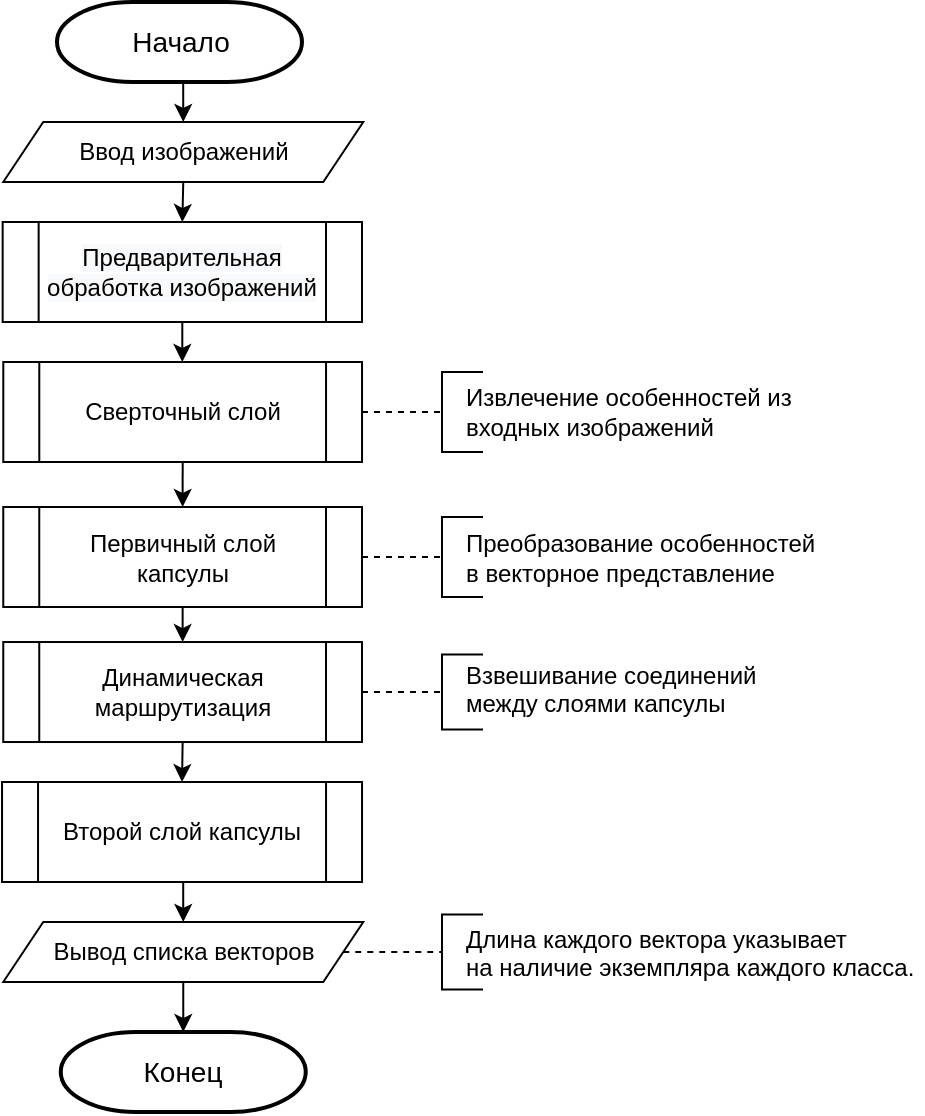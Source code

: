 <mxfile version="14.6.9" type="device" pages="3"><diagram id="C5RBs43oDa-KdzZeNtuy" name="Encoder"><mxGraphModel dx="1038" dy="548" grid="1" gridSize="10" guides="1" tooltips="1" connect="1" arrows="1" fold="1" page="1" pageScale="1" pageWidth="827" pageHeight="1169" math="0" shadow="0"><root><mxCell id="WIyWlLk6GJQsqaUBKTNV-0"/><mxCell id="WIyWlLk6GJQsqaUBKTNV-1" parent="WIyWlLk6GJQsqaUBKTNV-0"/><mxCell id="Lcv4XYxLl0IV8Gz3M37J-3" style="edgeStyle=orthogonalEdgeStyle;rounded=0;orthogonalLoop=1;jettySize=auto;html=1;exitX=0.5;exitY=1;exitDx=0;exitDy=0;exitPerimeter=0;entryX=0.5;entryY=0;entryDx=0;entryDy=0;" edge="1" parent="WIyWlLk6GJQsqaUBKTNV-1" source="Lcv4XYxLl0IV8Gz3M37J-0" target="Lcv4XYxLl0IV8Gz3M37J-2"><mxGeometry relative="1" as="geometry"/></mxCell><mxCell id="Lcv4XYxLl0IV8Gz3M37J-0" value="Начало" style="strokeWidth=2;html=1;shape=mxgraph.flowchart.terminator;whiteSpace=wrap;fontFamily=Helvetica;fontSize=14;" vertex="1" parent="WIyWlLk6GJQsqaUBKTNV-1"><mxGeometry x="237.5" y="30" width="122.5" height="40" as="geometry"/></mxCell><mxCell id="Lcv4XYxLl0IV8Gz3M37J-1" value="Конец" style="strokeWidth=2;html=1;shape=mxgraph.flowchart.terminator;whiteSpace=wrap;fontFamily=Helvetica;fontSize=14;" vertex="1" parent="WIyWlLk6GJQsqaUBKTNV-1"><mxGeometry x="239.38" y="545" width="122.5" height="40" as="geometry"/></mxCell><mxCell id="Lcv4XYxLl0IV8Gz3M37J-5" style="edgeStyle=orthogonalEdgeStyle;rounded=0;orthogonalLoop=1;jettySize=auto;html=1;exitX=0.5;exitY=1;exitDx=0;exitDy=0;entryX=0.5;entryY=0;entryDx=0;entryDy=0;" edge="1" parent="WIyWlLk6GJQsqaUBKTNV-1" source="Lcv4XYxLl0IV8Gz3M37J-2" target="Lcv4XYxLl0IV8Gz3M37J-38"><mxGeometry relative="1" as="geometry"><mxPoint x="300" y="140" as="targetPoint"/></mxGeometry></mxCell><mxCell id="Lcv4XYxLl0IV8Gz3M37J-2" value="Ввод изображений" style="shape=parallelogram;perimeter=parallelogramPerimeter;whiteSpace=wrap;html=1;fixedSize=1;" vertex="1" parent="WIyWlLk6GJQsqaUBKTNV-1"><mxGeometry x="210.63" y="90" width="180" height="30" as="geometry"/></mxCell><mxCell id="Lcv4XYxLl0IV8Gz3M37J-14" value="" style="edgeStyle=orthogonalEdgeStyle;rounded=0;orthogonalLoop=1;jettySize=auto;html=1;entryX=0.5;entryY=0;entryDx=0;entryDy=0;exitX=0.5;exitY=1;exitDx=0;exitDy=0;" edge="1" parent="WIyWlLk6GJQsqaUBKTNV-1" source="vdDPE2nXE1Yx-BL4W6wz-0" target="vdDPE2nXE1Yx-BL4W6wz-2"><mxGeometry relative="1" as="geometry"><mxPoint x="300" y="262.5" as="sourcePoint"/><mxPoint x="301.25" y="282.5" as="targetPoint"/></mxGeometry></mxCell><mxCell id="Lcv4XYxLl0IV8Gz3M37J-8" value="" style="endArrow=none;dashed=1;html=1;exitX=1;exitY=0.5;exitDx=0;exitDy=0;entryX=0.5;entryY=1;entryDx=0;entryDy=0;" edge="1" parent="WIyWlLk6GJQsqaUBKTNV-1" target="Lcv4XYxLl0IV8Gz3M37J-9"><mxGeometry width="50" height="50" relative="1" as="geometry"><mxPoint x="390" y="235" as="sourcePoint"/><mxPoint x="420" y="227.5" as="targetPoint"/></mxGeometry></mxCell><mxCell id="Lcv4XYxLl0IV8Gz3M37J-9" value="" style="shape=partialRectangle;whiteSpace=wrap;html=1;bottom=1;right=1;left=1;top=0;fillColor=none;routingCenterX=-0.5;direction=south;" vertex="1" parent="WIyWlLk6GJQsqaUBKTNV-1"><mxGeometry x="430" y="215" width="20" height="40" as="geometry"/></mxCell><mxCell id="Lcv4XYxLl0IV8Gz3M37J-11" value="&lt;div&gt;Извлечение особенностей из&amp;nbsp;&lt;/div&gt;&lt;div&gt;входных изображений&lt;/div&gt;" style="text;html=1;align=left;verticalAlign=middle;resizable=0;points=[];autosize=1;strokeColor=none;" vertex="1" parent="WIyWlLk6GJQsqaUBKTNV-1"><mxGeometry x="440" y="220" width="180" height="30" as="geometry"/></mxCell><mxCell id="Lcv4XYxLl0IV8Gz3M37J-15" value="" style="endArrow=none;dashed=1;html=1;exitX=1;exitY=0.5;exitDx=0;exitDy=0;entryX=0.5;entryY=1;entryDx=0;entryDy=0;" edge="1" parent="WIyWlLk6GJQsqaUBKTNV-1" target="Lcv4XYxLl0IV8Gz3M37J-16"><mxGeometry width="50" height="50" relative="1" as="geometry"><mxPoint x="390" y="307.5" as="sourcePoint"/><mxPoint x="420" y="292.5" as="targetPoint"/></mxGeometry></mxCell><mxCell id="Lcv4XYxLl0IV8Gz3M37J-16" value="" style="shape=partialRectangle;whiteSpace=wrap;html=1;bottom=1;right=1;left=1;top=0;fillColor=none;routingCenterX=-0.5;direction=south;" vertex="1" parent="WIyWlLk6GJQsqaUBKTNV-1"><mxGeometry x="430" y="287.5" width="20" height="40" as="geometry"/></mxCell><mxCell id="Lcv4XYxLl0IV8Gz3M37J-17" value="Преобразование особенностей &lt;br&gt;в векторное представление" style="text;html=1;align=left;verticalAlign=middle;resizable=0;points=[];autosize=1;strokeColor=none;" vertex="1" parent="WIyWlLk6GJQsqaUBKTNV-1"><mxGeometry x="440" y="292.5" width="190" height="30" as="geometry"/></mxCell><mxCell id="Lcv4XYxLl0IV8Gz3M37J-30" style="edgeStyle=orthogonalEdgeStyle;rounded=0;orthogonalLoop=1;jettySize=auto;html=1;exitX=0.5;exitY=1;exitDx=0;exitDy=0;entryX=0.5;entryY=0;entryDx=0;entryDy=0;" edge="1" parent="WIyWlLk6GJQsqaUBKTNV-1" source="Lcv4XYxLl0IV8Gz3M37J-18" target="vdDPE2nXE1Yx-BL4W6wz-4"><mxGeometry relative="1" as="geometry"><mxPoint x="300.01" y="420" as="targetPoint"/></mxGeometry></mxCell><mxCell id="Lcv4XYxLl0IV8Gz3M37J-18" value="Динамическая маршрутизация" style="shape=process;whiteSpace=wrap;html=1;backgroundOutline=1;" vertex="1" parent="WIyWlLk6GJQsqaUBKTNV-1"><mxGeometry x="210.63" y="350.01" width="179.37" height="50" as="geometry"/></mxCell><mxCell id="Lcv4XYxLl0IV8Gz3M37J-42" style="edgeStyle=orthogonalEdgeStyle;rounded=0;orthogonalLoop=1;jettySize=auto;html=1;exitX=0.5;exitY=1;exitDx=0;exitDy=0;entryX=0.5;entryY=0;entryDx=0;entryDy=0;" edge="1" parent="WIyWlLk6GJQsqaUBKTNV-1" source="vdDPE2nXE1Yx-BL4W6wz-2" target="Lcv4XYxLl0IV8Gz3M37J-18"><mxGeometry relative="1" as="geometry"><mxPoint x="301.25" y="332.5" as="sourcePoint"/><Array as="points"><mxPoint x="300" y="332"/></Array></mxGeometry></mxCell><mxCell id="Lcv4XYxLl0IV8Gz3M37J-37" value="" style="edgeStyle=orthogonalEdgeStyle;rounded=0;orthogonalLoop=1;jettySize=auto;html=1;entryX=0.5;entryY=0;entryDx=0;entryDy=0;exitX=0.522;exitY=0.999;exitDx=0;exitDy=0;exitPerimeter=0;" edge="1" parent="WIyWlLk6GJQsqaUBKTNV-1" source="vdDPE2nXE1Yx-BL4W6wz-4" target="swa3YvryhZpMSLVVokm2-0"><mxGeometry relative="1" as="geometry"><mxPoint x="300" y="470" as="sourcePoint"/></mxGeometry></mxCell><mxCell id="Lcv4XYxLl0IV8Gz3M37J-32" value="Взвешивание соединений &lt;br&gt;между слоями капсулы" style="text;whiteSpace=wrap;html=1;" vertex="1" parent="WIyWlLk6GJQsqaUBKTNV-1"><mxGeometry x="440" y="353.13" width="160" height="43.75" as="geometry"/></mxCell><mxCell id="Lcv4XYxLl0IV8Gz3M37J-33" value="" style="endArrow=none;dashed=1;html=1;exitX=1;exitY=0.5;exitDx=0;exitDy=0;entryX=0.5;entryY=1;entryDx=0;entryDy=0;" edge="1" parent="WIyWlLk6GJQsqaUBKTNV-1" target="Lcv4XYxLl0IV8Gz3M37J-34"><mxGeometry width="50" height="50" relative="1" as="geometry"><mxPoint x="390" y="375" as="sourcePoint"/><mxPoint x="420" y="360" as="targetPoint"/></mxGeometry></mxCell><mxCell id="Lcv4XYxLl0IV8Gz3M37J-34" value="" style="shape=partialRectangle;whiteSpace=wrap;html=1;bottom=1;right=1;left=1;top=0;fillColor=none;routingCenterX=-0.5;direction=south;" vertex="1" parent="WIyWlLk6GJQsqaUBKTNV-1"><mxGeometry x="430" y="356.25" width="20" height="37.5" as="geometry"/></mxCell><mxCell id="vdDPE2nXE1Yx-BL4W6wz-1" value="" style="edgeStyle=orthogonalEdgeStyle;rounded=0;orthogonalLoop=1;jettySize=auto;html=1;" edge="1" parent="WIyWlLk6GJQsqaUBKTNV-1" source="Lcv4XYxLl0IV8Gz3M37J-38" target="vdDPE2nXE1Yx-BL4W6wz-0"><mxGeometry relative="1" as="geometry"/></mxCell><mxCell id="Lcv4XYxLl0IV8Gz3M37J-38" value="&#10;&#10;&lt;span style=&quot;color: rgb(0, 0, 0); font-family: helvetica; font-size: 12px; font-style: normal; font-weight: 400; letter-spacing: normal; text-align: center; text-indent: 0px; text-transform: none; word-spacing: 0px; background-color: rgb(248, 249, 250); display: inline; float: none;&quot;&gt;Предварительная обработка изображений&lt;/span&gt;&#10;&#10;" style="shape=process;whiteSpace=wrap;html=1;backgroundOutline=1;" vertex="1" parent="WIyWlLk6GJQsqaUBKTNV-1"><mxGeometry x="210.33" y="140" width="179.67" height="50" as="geometry"/></mxCell><mxCell id="swa3YvryhZpMSLVVokm2-4" style="edgeStyle=orthogonalEdgeStyle;rounded=0;orthogonalLoop=1;jettySize=auto;html=1;exitX=0.5;exitY=1;exitDx=0;exitDy=0;entryX=0.5;entryY=0;entryDx=0;entryDy=0;entryPerimeter=0;" edge="1" parent="WIyWlLk6GJQsqaUBKTNV-1" source="swa3YvryhZpMSLVVokm2-0" target="Lcv4XYxLl0IV8Gz3M37J-1"><mxGeometry relative="1" as="geometry"/></mxCell><mxCell id="swa3YvryhZpMSLVVokm2-0" value="Вывод списка векторов" style="shape=parallelogram;perimeter=parallelogramPerimeter;whiteSpace=wrap;html=1;fixedSize=1;" vertex="1" parent="WIyWlLk6GJQsqaUBKTNV-1"><mxGeometry x="210.63" y="490" width="180" height="30" as="geometry"/></mxCell><mxCell id="swa3YvryhZpMSLVVokm2-1" value="Длина каждого вектора указывает &lt;br&gt;на наличие экземпляра каждого класса." style="text;whiteSpace=wrap;html=1;" vertex="1" parent="WIyWlLk6GJQsqaUBKTNV-1"><mxGeometry x="440" y="485" width="230" height="40" as="geometry"/></mxCell><mxCell id="swa3YvryhZpMSLVVokm2-2" value="" style="endArrow=none;dashed=1;html=1;exitX=1;exitY=0.5;exitDx=0;exitDy=0;entryX=0.5;entryY=1;entryDx=0;entryDy=0;" edge="1" parent="WIyWlLk6GJQsqaUBKTNV-1" target="swa3YvryhZpMSLVVokm2-3" source="swa3YvryhZpMSLVVokm2-0"><mxGeometry width="50" height="50" relative="1" as="geometry"><mxPoint x="390" y="505" as="sourcePoint"/><mxPoint x="420" y="490" as="targetPoint"/></mxGeometry></mxCell><mxCell id="swa3YvryhZpMSLVVokm2-3" value="" style="shape=partialRectangle;whiteSpace=wrap;html=1;bottom=1;right=1;left=1;top=0;fillColor=none;routingCenterX=-0.5;direction=south;" vertex="1" parent="WIyWlLk6GJQsqaUBKTNV-1"><mxGeometry x="430" y="486.25" width="20" height="37.5" as="geometry"/></mxCell><mxCell id="vdDPE2nXE1Yx-BL4W6wz-0" value="&lt;span style=&quot;font-family: &amp;#34;helvetica&amp;#34;&quot;&gt;Сверточный слой&lt;/span&gt;" style="shape=process;whiteSpace=wrap;html=1;backgroundOutline=1;" vertex="1" parent="WIyWlLk6GJQsqaUBKTNV-1"><mxGeometry x="210.65" y="210" width="179.37" height="50" as="geometry"/></mxCell><mxCell id="vdDPE2nXE1Yx-BL4W6wz-2" value="Первичный слой капсулы" style="shape=process;whiteSpace=wrap;html=1;backgroundOutline=1;" vertex="1" parent="WIyWlLk6GJQsqaUBKTNV-1"><mxGeometry x="210.63" y="282.5" width="179.37" height="50" as="geometry"/></mxCell><mxCell id="vdDPE2nXE1Yx-BL4W6wz-4" value="Второй слой капсулы" style="shape=process;whiteSpace=wrap;html=1;backgroundOutline=1;" vertex="1" parent="WIyWlLk6GJQsqaUBKTNV-1"><mxGeometry x="210.02" y="420" width="180" height="50" as="geometry"/></mxCell></root></mxGraphModel></diagram><diagram id="ILk8kUR6IjWvjqhOkA4I" name="Routing"><mxGraphModel dx="1483" dy="783" grid="1" gridSize="10" guides="1" tooltips="1" connect="1" arrows="1" fold="1" page="1" pageScale="1" pageWidth="850" pageHeight="1100" math="1" shadow="0"><root><mxCell id="M7uHxkYr3HM8Sl_PsJGA-0"/><mxCell id="M7uHxkYr3HM8Sl_PsJGA-1" parent="M7uHxkYr3HM8Sl_PsJGA-0"/><mxCell id="J1QalpHvyrq4Q_zd0zZ7-1" style="edgeStyle=orthogonalEdgeStyle;rounded=0;orthogonalLoop=1;jettySize=auto;html=1;exitX=0.5;exitY=1;exitDx=0;exitDy=0;exitPerimeter=0;entryX=0.5;entryY=0;entryDx=0;entryDy=0;" edge="1" parent="M7uHxkYr3HM8Sl_PsJGA-1" source="D5ue5SeCWim7fVAFKnTg-1" target="J1QalpHvyrq4Q_zd0zZ7-5"><mxGeometry relative="1" as="geometry"><mxPoint x="310" y="100" as="targetPoint"/></mxGeometry></mxCell><mxCell id="D5ue5SeCWim7fVAFKnTg-1" value="Начало" style="strokeWidth=2;html=1;shape=mxgraph.flowchart.terminator;whiteSpace=wrap;fontFamily=Helvetica;fontSize=14;" vertex="1" parent="M7uHxkYr3HM8Sl_PsJGA-1"><mxGeometry x="237.5" y="30" width="122.5" height="40" as="geometry"/></mxCell><mxCell id="D5ue5SeCWim7fVAFKnTg-2" value="Конец" style="strokeWidth=2;html=1;shape=mxgraph.flowchart.terminator;whiteSpace=wrap;fontFamily=Helvetica;fontSize=14;" vertex="1" parent="M7uHxkYr3HM8Sl_PsJGA-1"><mxGeometry x="237.42" y="868.75" width="122.5" height="40" as="geometry"/></mxCell><mxCell id="J1QalpHvyrq4Q_zd0zZ7-53" style="edgeStyle=orthogonalEdgeStyle;rounded=0;orthogonalLoop=1;jettySize=auto;html=1;exitX=0.5;exitY=1;exitDx=0;exitDy=0;entryX=0.5;entryY=0;entryDx=0;entryDy=0;entryPerimeter=0;" edge="1" parent="M7uHxkYr3HM8Sl_PsJGA-1" source="D5ue5SeCWim7fVAFKnTg-25" target="D5ue5SeCWim7fVAFKnTg-2"><mxGeometry relative="1" as="geometry"/></mxCell><mxCell id="D5ue5SeCWim7fVAFKnTg-25" value="Вывод \(v_j\)" style="shape=parallelogram;perimeter=parallelogramPerimeter;whiteSpace=wrap;html=1;fixedSize=1;" vertex="1" parent="M7uHxkYr3HM8Sl_PsJGA-1"><mxGeometry x="218.69" y="820" width="159.96" height="30" as="geometry"/></mxCell><mxCell id="BAptOE-ZlDtRLUKFrN3_-0" value="" style="endArrow=none;dashed=1;html=1;exitX=1;exitY=0.5;exitDx=0;exitDy=0;entryX=0.5;entryY=1;entryDx=0;entryDy=0;exitPerimeter=0;" edge="1" parent="M7uHxkYr3HM8Sl_PsJGA-1" target="BAptOE-ZlDtRLUKFrN3_-1" source="D5ue5SeCWim7fVAFKnTg-1"><mxGeometry width="50" height="50" relative="1" as="geometry"><mxPoint x="390" y="50" as="sourcePoint"/><mxPoint x="420" y="42.5" as="targetPoint"/></mxGeometry></mxCell><mxCell id="BAptOE-ZlDtRLUKFrN3_-1" value="" style="shape=partialRectangle;whiteSpace=wrap;html=1;bottom=1;right=1;left=1;top=0;fillColor=none;routingCenterX=-0.5;direction=south;" vertex="1" parent="M7uHxkYr3HM8Sl_PsJGA-1"><mxGeometry x="400" y="5" width="20" height="90" as="geometry"/></mxCell><mxCell id="FFBj_HVsoiPQ7DuknE6U-0" value="\(Routing(\hat{u}_{j|i}, r, l)\)&lt;br&gt;//&amp;nbsp;&lt;span style=&quot;text-align: center&quot;&gt;Динамическая маршрутизация&lt;br&gt;// \(\hat{u}_{j|i}\) - вектор предсказания&lt;br&gt;// \(r\) - количество итераций&lt;br&gt;// \(l\) - текущий слой&lt;br&gt;&lt;/span&gt;" style="text;whiteSpace=wrap;html=1;" vertex="1" parent="M7uHxkYr3HM8Sl_PsJGA-1"><mxGeometry x="410" y="5" width="190" height="90" as="geometry"/></mxCell><mxCell id="J1QalpHvyrq4Q_zd0zZ7-15" style="edgeStyle=orthogonalEdgeStyle;rounded=0;orthogonalLoop=1;jettySize=auto;html=1;exitX=0.5;exitY=1;exitDx=0;exitDy=0;entryX=0.5;entryY=0;entryDx=0;entryDy=0;" edge="1" parent="M7uHxkYr3HM8Sl_PsJGA-1" source="J1QalpHvyrq4Q_zd0zZ7-5" target="J1QalpHvyrq4Q_zd0zZ7-6"><mxGeometry relative="1" as="geometry"/></mxCell><mxCell id="J1QalpHvyrq4Q_zd0zZ7-5" value="i, для всех капсул \(i\) в &lt;br&gt;слое \(l\)" style="shape=loopLimit;whiteSpace=wrap;html=1;" vertex="1" parent="M7uHxkYr3HM8Sl_PsJGA-1"><mxGeometry x="220.08" y="95" width="157.34" height="30" as="geometry"/></mxCell><mxCell id="J1QalpHvyrq4Q_zd0zZ7-16" style="edgeStyle=orthogonalEdgeStyle;rounded=0;orthogonalLoop=1;jettySize=auto;html=1;exitX=0.5;exitY=1;exitDx=0;exitDy=0;entryX=0.5;entryY=0;entryDx=0;entryDy=0;" edge="1" parent="M7uHxkYr3HM8Sl_PsJGA-1" target="J1QalpHvyrq4Q_zd0zZ7-9"><mxGeometry relative="1" as="geometry"><mxPoint x="298.71" y="140" as="sourcePoint"/></mxGeometry></mxCell><mxCell id="J1QalpHvyrq4Q_zd0zZ7-6" value="j, для всех капсул \(j\) в &lt;br&gt;слое \(l+1\)" style="shape=loopLimit;whiteSpace=wrap;html=1;" vertex="1" parent="M7uHxkYr3HM8Sl_PsJGA-1"><mxGeometry x="220.04" y="140" width="157.34" height="30" as="geometry"/></mxCell><mxCell id="J1QalpHvyrq4Q_zd0zZ7-18" style="edgeStyle=orthogonalEdgeStyle;rounded=0;orthogonalLoop=1;jettySize=auto;html=1;exitX=0.5;exitY=0;exitDx=0;exitDy=0;entryX=0.5;entryY=1;entryDx=0;entryDy=0;" edge="1" parent="M7uHxkYr3HM8Sl_PsJGA-1" source="J1QalpHvyrq4Q_zd0zZ7-7" target="J1QalpHvyrq4Q_zd0zZ7-14"><mxGeometry relative="1" as="geometry"/></mxCell><mxCell id="J1QalpHvyrq4Q_zd0zZ7-7" value="i" style="shape=loopLimit;whiteSpace=wrap;html=1;direction=west;" vertex="1" parent="M7uHxkYr3HM8Sl_PsJGA-1"><mxGeometry x="220.04" y="227.5" width="157.34" height="30" as="geometry"/></mxCell><mxCell id="J1QalpHvyrq4Q_zd0zZ7-17" style="edgeStyle=orthogonalEdgeStyle;rounded=0;orthogonalLoop=1;jettySize=auto;html=1;exitX=0.5;exitY=1;exitDx=0;exitDy=0;entryX=0.5;entryY=1;entryDx=0;entryDy=0;" edge="1" parent="M7uHxkYr3HM8Sl_PsJGA-1" source="J1QalpHvyrq4Q_zd0zZ7-9" target="J1QalpHvyrq4Q_zd0zZ7-7"><mxGeometry relative="1" as="geometry"/></mxCell><mxCell id="J1QalpHvyrq4Q_zd0zZ7-9" value="\(b_{ij}:=0\)" style="rounded=0;whiteSpace=wrap;html=1;labelBorderColor=none;" vertex="1" parent="M7uHxkYr3HM8Sl_PsJGA-1"><mxGeometry x="220.04" y="186.25" width="157.34" height="27.5" as="geometry"/></mxCell><mxCell id="J1QalpHvyrq4Q_zd0zZ7-10" value="" style="endArrow=none;dashed=1;html=1;entryX=0.5;entryY=1;entryDx=0;entryDy=0;exitX=1;exitY=0.5;exitDx=0;exitDy=0;" edge="1" parent="M7uHxkYr3HM8Sl_PsJGA-1" target="J1QalpHvyrq4Q_zd0zZ7-11" source="J1QalpHvyrq4Q_zd0zZ7-9"><mxGeometry width="50" height="50" relative="1" as="geometry"><mxPoint x="365.5" y="212.5" as="sourcePoint"/><mxPoint x="425.5" y="205" as="targetPoint"/></mxGeometry></mxCell><mxCell id="J1QalpHvyrq4Q_zd0zZ7-11" value="" style="shape=partialRectangle;whiteSpace=wrap;html=1;bottom=1;right=1;left=1;top=0;fillColor=none;routingCenterX=-0.5;direction=south;" vertex="1" parent="M7uHxkYr3HM8Sl_PsJGA-1"><mxGeometry x="399.96" y="172.5" width="20" height="55" as="geometry"/></mxCell><mxCell id="J1QalpHvyrq4Q_zd0zZ7-12" value="&lt;span style=&quot;text-align: center&quot;&gt;\(b_{ij}\) -&amp;nbsp;&lt;/span&gt;&lt;span style=&quot;text-align: center&quot;&gt;Априорные вероятности того, что капсула \(i\) должна быть соединена с капсулой \(j\)&lt;/span&gt;&lt;span style=&quot;text-align: center&quot;&gt;&lt;br&gt;&lt;/span&gt;" style="text;whiteSpace=wrap;html=1;" vertex="1" parent="M7uHxkYr3HM8Sl_PsJGA-1"><mxGeometry x="409.96" y="170" width="190" height="60" as="geometry"/></mxCell><mxCell id="J1QalpHvyrq4Q_zd0zZ7-41" style="edgeStyle=orthogonalEdgeStyle;rounded=0;orthogonalLoop=1;jettySize=auto;html=1;exitX=0.5;exitY=0;exitDx=0;exitDy=0;entryX=0.5;entryY=0;entryDx=0;entryDy=0;" edge="1" parent="M7uHxkYr3HM8Sl_PsJGA-1" source="J1QalpHvyrq4Q_zd0zZ7-14" target="J1QalpHvyrq4Q_zd0zZ7-19"><mxGeometry relative="1" as="geometry"/></mxCell><mxCell id="J1QalpHvyrq4Q_zd0zZ7-14" value="j" style="shape=loopLimit;whiteSpace=wrap;html=1;direction=west;" vertex="1" parent="M7uHxkYr3HM8Sl_PsJGA-1"><mxGeometry x="220.04" y="272.5" width="157.34" height="30" as="geometry"/></mxCell><mxCell id="J1QalpHvyrq4Q_zd0zZ7-42" style="edgeStyle=orthogonalEdgeStyle;rounded=0;orthogonalLoop=1;jettySize=auto;html=1;exitX=0.5;exitY=1;exitDx=0;exitDy=0;entryX=0.5;entryY=0;entryDx=0;entryDy=0;" edge="1" parent="M7uHxkYr3HM8Sl_PsJGA-1" source="J1QalpHvyrq4Q_zd0zZ7-19" target="J1QalpHvyrq4Q_zd0zZ7-20"><mxGeometry relative="1" as="geometry"/></mxCell><mxCell id="J1QalpHvyrq4Q_zd0zZ7-19" value="r" style="shape=loopLimit;whiteSpace=wrap;html=1;" vertex="1" parent="M7uHxkYr3HM8Sl_PsJGA-1"><mxGeometry x="220.04" y="320" width="157.34" height="30" as="geometry"/></mxCell><mxCell id="J1QalpHvyrq4Q_zd0zZ7-43" style="edgeStyle=orthogonalEdgeStyle;rounded=0;orthogonalLoop=1;jettySize=auto;html=1;exitX=0.5;exitY=1;exitDx=0;exitDy=0;entryX=0.5;entryY=0;entryDx=0;entryDy=0;" edge="1" parent="M7uHxkYr3HM8Sl_PsJGA-1" source="J1QalpHvyrq4Q_zd0zZ7-20" target="J1QalpHvyrq4Q_zd0zZ7-23"><mxGeometry relative="1" as="geometry"/></mxCell><mxCell id="J1QalpHvyrq4Q_zd0zZ7-20" value="i, для всех капсул \(i\) в &lt;br&gt;слое \(l\)" style="shape=loopLimit;whiteSpace=wrap;html=1;" vertex="1" parent="M7uHxkYr3HM8Sl_PsJGA-1"><mxGeometry x="220.04" y="370" width="157.34" height="30" as="geometry"/></mxCell><mxCell id="J1QalpHvyrq4Q_zd0zZ7-45" style="edgeStyle=orthogonalEdgeStyle;rounded=0;orthogonalLoop=1;jettySize=auto;html=1;exitX=0.5;exitY=0;exitDx=0;exitDy=0;entryX=0.5;entryY=0;entryDx=0;entryDy=0;" edge="1" parent="M7uHxkYr3HM8Sl_PsJGA-1" source="J1QalpHvyrq4Q_zd0zZ7-21" target="J1QalpHvyrq4Q_zd0zZ7-24"><mxGeometry relative="1" as="geometry"><Array as="points"><mxPoint x="299" y="510"/><mxPoint x="390" y="510"/><mxPoint x="390" y="350"/><mxPoint x="479" y="350"/></Array></mxGeometry></mxCell><mxCell id="J1QalpHvyrq4Q_zd0zZ7-21" value="i" style="shape=loopLimit;whiteSpace=wrap;html=1;direction=west;" vertex="1" parent="M7uHxkYr3HM8Sl_PsJGA-1"><mxGeometry x="220.04" y="460" width="157.34" height="30" as="geometry"/></mxCell><mxCell id="J1QalpHvyrq4Q_zd0zZ7-44" style="edgeStyle=orthogonalEdgeStyle;rounded=0;orthogonalLoop=1;jettySize=auto;html=1;exitX=0.5;exitY=1;exitDx=0;exitDy=0;entryX=0.5;entryY=1;entryDx=0;entryDy=0;" edge="1" parent="M7uHxkYr3HM8Sl_PsJGA-1" source="J1QalpHvyrq4Q_zd0zZ7-23" target="J1QalpHvyrq4Q_zd0zZ7-21"><mxGeometry relative="1" as="geometry"/></mxCell><mxCell id="J1QalpHvyrq4Q_zd0zZ7-23" value="&lt;span&gt;\(c_{i}:=softmax(b_i)\)&lt;/span&gt;" style="shape=process;whiteSpace=wrap;html=1;backgroundOutline=1;" vertex="1" parent="M7uHxkYr3HM8Sl_PsJGA-1"><mxGeometry x="220.04" y="416.25" width="157.34" height="27.5" as="geometry"/></mxCell><mxCell id="J1QalpHvyrq4Q_zd0zZ7-46" style="edgeStyle=orthogonalEdgeStyle;rounded=0;orthogonalLoop=1;jettySize=auto;html=1;exitX=0.5;exitY=1;exitDx=0;exitDy=0;entryX=0.5;entryY=0;entryDx=0;entryDy=0;" edge="1" parent="M7uHxkYr3HM8Sl_PsJGA-1" source="J1QalpHvyrq4Q_zd0zZ7-24" target="J1QalpHvyrq4Q_zd0zZ7-25"><mxGeometry relative="1" as="geometry"/></mxCell><mxCell id="J1QalpHvyrq4Q_zd0zZ7-24" value="j, для всех капсул \(j\) в &lt;br&gt;слое \(l+1\)" style="shape=loopLimit;whiteSpace=wrap;html=1;" vertex="1" parent="M7uHxkYr3HM8Sl_PsJGA-1"><mxGeometry x="400.04" y="370" width="157.34" height="30" as="geometry"/></mxCell><mxCell id="J1QalpHvyrq4Q_zd0zZ7-47" style="edgeStyle=orthogonalEdgeStyle;rounded=0;orthogonalLoop=1;jettySize=auto;html=1;exitX=0.5;exitY=1;exitDx=0;exitDy=0;entryX=0.5;entryY=1;entryDx=0;entryDy=0;" edge="1" parent="M7uHxkYr3HM8Sl_PsJGA-1" source="J1QalpHvyrq4Q_zd0zZ7-25" target="J1QalpHvyrq4Q_zd0zZ7-26"><mxGeometry relative="1" as="geometry"/></mxCell><mxCell id="J1QalpHvyrq4Q_zd0zZ7-25" value="\(s_j:=\sum_{i}{c_{ij}\hat{u}_{j|i}}\)" style="rounded=0;whiteSpace=wrap;html=1;labelBorderColor=none;" vertex="1" parent="M7uHxkYr3HM8Sl_PsJGA-1"><mxGeometry x="400.04" y="416.25" width="157.34" height="27.5" as="geometry"/></mxCell><mxCell id="J1QalpHvyrq4Q_zd0zZ7-48" style="edgeStyle=orthogonalEdgeStyle;rounded=0;orthogonalLoop=1;jettySize=auto;html=1;exitX=0.5;exitY=0;exitDx=0;exitDy=0;entryX=0.5;entryY=0;entryDx=0;entryDy=0;" edge="1" parent="M7uHxkYr3HM8Sl_PsJGA-1" source="J1QalpHvyrq4Q_zd0zZ7-26" target="J1QalpHvyrq4Q_zd0zZ7-27"><mxGeometry relative="1" as="geometry"><Array as="points"><mxPoint x="479" y="510"/><mxPoint x="570" y="510"/><mxPoint x="570" y="350"/><mxPoint x="659" y="350"/></Array></mxGeometry></mxCell><mxCell id="J1QalpHvyrq4Q_zd0zZ7-26" value="j" style="shape=loopLimit;whiteSpace=wrap;html=1;direction=west;" vertex="1" parent="M7uHxkYr3HM8Sl_PsJGA-1"><mxGeometry x="399.96" y="460" width="157.34" height="30" as="geometry"/></mxCell><mxCell id="J1QalpHvyrq4Q_zd0zZ7-49" style="edgeStyle=orthogonalEdgeStyle;rounded=0;orthogonalLoop=1;jettySize=auto;html=1;exitX=0.5;exitY=1;exitDx=0;exitDy=0;entryX=0.5;entryY=0;entryDx=0;entryDy=0;" edge="1" parent="M7uHxkYr3HM8Sl_PsJGA-1" source="J1QalpHvyrq4Q_zd0zZ7-27" target="J1QalpHvyrq4Q_zd0zZ7-30"><mxGeometry relative="1" as="geometry"/></mxCell><mxCell id="J1QalpHvyrq4Q_zd0zZ7-27" value="j, для всех капсул \(j\) в &lt;br&gt;слое \(l+1\)" style="shape=loopLimit;whiteSpace=wrap;html=1;" vertex="1" parent="M7uHxkYr3HM8Sl_PsJGA-1"><mxGeometry x="580.08" y="370" width="157.34" height="30" as="geometry"/></mxCell><mxCell id="J1QalpHvyrq4Q_zd0zZ7-51" style="edgeStyle=orthogonalEdgeStyle;rounded=0;orthogonalLoop=1;jettySize=auto;html=1;exitX=0.5;exitY=0;exitDx=0;exitDy=0;entryX=0.5;entryY=0;entryDx=0;entryDy=0;" edge="1" parent="M7uHxkYr3HM8Sl_PsJGA-1" source="J1QalpHvyrq4Q_zd0zZ7-29" target="J1QalpHvyrq4Q_zd0zZ7-32"><mxGeometry relative="1" as="geometry"><Array as="points"><mxPoint x="659" y="530"/><mxPoint x="299" y="530"/></Array></mxGeometry></mxCell><mxCell id="J1QalpHvyrq4Q_zd0zZ7-29" value="j" style="shape=loopLimit;whiteSpace=wrap;html=1;direction=west;" vertex="1" parent="M7uHxkYr3HM8Sl_PsJGA-1"><mxGeometry x="580" y="460" width="157.34" height="30" as="geometry"/></mxCell><mxCell id="J1QalpHvyrq4Q_zd0zZ7-50" style="edgeStyle=orthogonalEdgeStyle;rounded=0;orthogonalLoop=1;jettySize=auto;html=1;exitX=0.5;exitY=1;exitDx=0;exitDy=0;entryX=0.5;entryY=1;entryDx=0;entryDy=0;" edge="1" parent="M7uHxkYr3HM8Sl_PsJGA-1" source="J1QalpHvyrq4Q_zd0zZ7-30" target="J1QalpHvyrq4Q_zd0zZ7-29"><mxGeometry relative="1" as="geometry"/></mxCell><mxCell id="J1QalpHvyrq4Q_zd0zZ7-30" value="\(v_j:=squash(s_j)\)" style="shape=process;whiteSpace=wrap;html=1;backgroundOutline=1;" vertex="1" parent="M7uHxkYr3HM8Sl_PsJGA-1"><mxGeometry x="580" y="416.25" width="157.34" height="27.5" as="geometry"/></mxCell><mxCell id="J1QalpHvyrq4Q_zd0zZ7-31" style="edgeStyle=orthogonalEdgeStyle;rounded=0;orthogonalLoop=1;jettySize=auto;html=1;exitX=0.5;exitY=1;exitDx=0;exitDy=0;entryX=0.5;entryY=0;entryDx=0;entryDy=0;" edge="1" parent="M7uHxkYr3HM8Sl_PsJGA-1" target="J1QalpHvyrq4Q_zd0zZ7-34"><mxGeometry relative="1" as="geometry"><mxPoint x="298.75" y="560" as="sourcePoint"/></mxGeometry></mxCell><mxCell id="J1QalpHvyrq4Q_zd0zZ7-32" value="i, для всех капсул \(i\) в &lt;br&gt;слое \(l\)" style="shape=loopLimit;whiteSpace=wrap;html=1;" vertex="1" parent="M7uHxkYr3HM8Sl_PsJGA-1"><mxGeometry x="220.04" y="540" width="157.34" height="30" as="geometry"/></mxCell><mxCell id="J1QalpHvyrq4Q_zd0zZ7-33" style="edgeStyle=orthogonalEdgeStyle;rounded=0;orthogonalLoop=1;jettySize=auto;html=1;exitX=0.5;exitY=1;exitDx=0;exitDy=0;entryX=0.5;entryY=0;entryDx=0;entryDy=0;" edge="1" parent="M7uHxkYr3HM8Sl_PsJGA-1" target="J1QalpHvyrq4Q_zd0zZ7-38"><mxGeometry relative="1" as="geometry"><mxPoint x="298.67" y="590" as="sourcePoint"/></mxGeometry></mxCell><mxCell id="J1QalpHvyrq4Q_zd0zZ7-34" value="j, для всех капсул \(j\) в &lt;br&gt;слое \(l+1\)" style="shape=loopLimit;whiteSpace=wrap;html=1;" vertex="1" parent="M7uHxkYr3HM8Sl_PsJGA-1"><mxGeometry x="220" y="590" width="157.34" height="30" as="geometry"/></mxCell><mxCell id="J1QalpHvyrq4Q_zd0zZ7-35" style="edgeStyle=orthogonalEdgeStyle;rounded=0;orthogonalLoop=1;jettySize=auto;html=1;exitX=0.5;exitY=0;exitDx=0;exitDy=0;entryX=0.5;entryY=1;entryDx=0;entryDy=0;" edge="1" parent="M7uHxkYr3HM8Sl_PsJGA-1" source="J1QalpHvyrq4Q_zd0zZ7-36" target="J1QalpHvyrq4Q_zd0zZ7-39"><mxGeometry relative="1" as="geometry"/></mxCell><mxCell id="J1QalpHvyrq4Q_zd0zZ7-36" value="i" style="shape=loopLimit;whiteSpace=wrap;html=1;direction=west;" vertex="1" parent="M7uHxkYr3HM8Sl_PsJGA-1"><mxGeometry x="220.0" y="677.5" width="157.34" height="30" as="geometry"/></mxCell><mxCell id="J1QalpHvyrq4Q_zd0zZ7-37" style="edgeStyle=orthogonalEdgeStyle;rounded=0;orthogonalLoop=1;jettySize=auto;html=1;exitX=0.5;exitY=1;exitDx=0;exitDy=0;entryX=0.5;entryY=1;entryDx=0;entryDy=0;" edge="1" parent="M7uHxkYr3HM8Sl_PsJGA-1" source="J1QalpHvyrq4Q_zd0zZ7-38" target="J1QalpHvyrq4Q_zd0zZ7-36"><mxGeometry relative="1" as="geometry"/></mxCell><mxCell id="J1QalpHvyrq4Q_zd0zZ7-38" value="\(b_{ij}:=b_{ij}+\hat{u}_{j|i}&lt;br&gt;.v_j\)" style="rounded=0;whiteSpace=wrap;html=1;labelBorderColor=none;" vertex="1" parent="M7uHxkYr3HM8Sl_PsJGA-1"><mxGeometry x="220.0" y="636.25" width="157.34" height="27.5" as="geometry"/></mxCell><mxCell id="J1QalpHvyrq4Q_zd0zZ7-55" style="edgeStyle=orthogonalEdgeStyle;rounded=0;orthogonalLoop=1;jettySize=auto;html=1;exitX=0.5;exitY=0;exitDx=0;exitDy=0;entryX=0.5;entryY=1;entryDx=0;entryDy=0;" edge="1" parent="M7uHxkYr3HM8Sl_PsJGA-1" source="J1QalpHvyrq4Q_zd0zZ7-39" target="J1QalpHvyrq4Q_zd0zZ7-54"><mxGeometry relative="1" as="geometry"/></mxCell><mxCell id="J1QalpHvyrq4Q_zd0zZ7-39" value="j" style="shape=loopLimit;whiteSpace=wrap;html=1;direction=west;" vertex="1" parent="M7uHxkYr3HM8Sl_PsJGA-1"><mxGeometry x="220" y="722.5" width="157.34" height="30" as="geometry"/></mxCell><mxCell id="J1QalpHvyrq4Q_zd0zZ7-56" style="edgeStyle=orthogonalEdgeStyle;rounded=0;orthogonalLoop=1;jettySize=auto;html=1;exitX=0.5;exitY=0;exitDx=0;exitDy=0;entryX=0.5;entryY=0;entryDx=0;entryDy=0;" edge="1" parent="M7uHxkYr3HM8Sl_PsJGA-1" source="J1QalpHvyrq4Q_zd0zZ7-54" target="D5ue5SeCWim7fVAFKnTg-25"><mxGeometry relative="1" as="geometry"/></mxCell><mxCell id="J1QalpHvyrq4Q_zd0zZ7-54" value="r" style="shape=loopLimit;whiteSpace=wrap;html=1;direction=west;" vertex="1" parent="M7uHxkYr3HM8Sl_PsJGA-1"><mxGeometry x="220.08" y="770" width="157.34" height="30" as="geometry"/></mxCell></root></mxGraphModel></diagram><diagram id="wMxuUccx1c9n88u5v-vF" name="Squash"><mxGraphModel dx="1038" dy="548" grid="1" gridSize="10" guides="1" tooltips="1" connect="1" arrows="1" fold="1" page="1" pageScale="1" pageWidth="850" pageHeight="1100" math="1" shadow="0"><root><mxCell id="QXIizkPPbrsraNqF-yEN-0"/><mxCell id="QXIizkPPbrsraNqF-yEN-1" parent="QXIizkPPbrsraNqF-yEN-0"/><mxCell id="NdgFa4qo0w2tHHnvGreS-0" style="edgeStyle=orthogonalEdgeStyle;rounded=0;orthogonalLoop=1;jettySize=auto;html=1;exitX=0.5;exitY=1;exitDx=0;exitDy=0;exitPerimeter=0;entryX=0.5;entryY=0;entryDx=0;entryDy=0;" edge="1" parent="QXIizkPPbrsraNqF-yEN-1" source="NdgFa4qo0w2tHHnvGreS-1" target="NdgFa4qo0w2tHHnvGreS-15"><mxGeometry relative="1" as="geometry"><mxPoint x="298.75" y="95" as="targetPoint"/></mxGeometry></mxCell><mxCell id="NdgFa4qo0w2tHHnvGreS-1" value="Начало" style="strokeWidth=2;html=1;shape=mxgraph.flowchart.terminator;whiteSpace=wrap;fontFamily=Helvetica;fontSize=14;" vertex="1" parent="QXIizkPPbrsraNqF-yEN-1"><mxGeometry x="237.5" y="30" width="122.5" height="40" as="geometry"/></mxCell><mxCell id="NdgFa4qo0w2tHHnvGreS-2" value="Конец" style="strokeWidth=2;html=1;shape=mxgraph.flowchart.terminator;whiteSpace=wrap;fontFamily=Helvetica;fontSize=14;" vertex="1" parent="QXIizkPPbrsraNqF-yEN-1"><mxGeometry x="237.5" y="230" width="122.5" height="40" as="geometry"/></mxCell><mxCell id="NdgFa4qo0w2tHHnvGreS-3" style="edgeStyle=orthogonalEdgeStyle;rounded=0;orthogonalLoop=1;jettySize=auto;html=1;exitX=0.5;exitY=1;exitDx=0;exitDy=0;entryX=0.5;entryY=0;entryDx=0;entryDy=0;entryPerimeter=0;" edge="1" parent="QXIizkPPbrsraNqF-yEN-1" source="NdgFa4qo0w2tHHnvGreS-4" target="NdgFa4qo0w2tHHnvGreS-2"><mxGeometry relative="1" as="geometry"/></mxCell><mxCell id="NdgFa4qo0w2tHHnvGreS-4" value="Вывод \(v_j\)" style="shape=parallelogram;perimeter=parallelogramPerimeter;whiteSpace=wrap;html=1;fixedSize=1;" vertex="1" parent="QXIizkPPbrsraNqF-yEN-1"><mxGeometry x="218.77" y="170" width="159.96" height="30" as="geometry"/></mxCell><mxCell id="NdgFa4qo0w2tHHnvGreS-5" value="" style="endArrow=none;dashed=1;html=1;exitX=1;exitY=0.5;exitDx=0;exitDy=0;entryX=0.5;entryY=1;entryDx=0;entryDy=0;exitPerimeter=0;" edge="1" parent="QXIizkPPbrsraNqF-yEN-1" source="NdgFa4qo0w2tHHnvGreS-1" target="NdgFa4qo0w2tHHnvGreS-6"><mxGeometry width="50" height="50" relative="1" as="geometry"><mxPoint x="390" y="50" as="sourcePoint"/><mxPoint x="420" y="42.5" as="targetPoint"/></mxGeometry></mxCell><mxCell id="NdgFa4qo0w2tHHnvGreS-6" value="" style="shape=partialRectangle;whiteSpace=wrap;html=1;bottom=1;right=1;left=1;top=0;fillColor=none;routingCenterX=-0.5;direction=south;" vertex="1" parent="QXIizkPPbrsraNqF-yEN-1"><mxGeometry x="400" y="5" width="20" height="90" as="geometry"/></mxCell><mxCell id="NdgFa4qo0w2tHHnvGreS-7" value="\(Squash(s_j)\)&lt;br&gt;&lt;span style=&quot;text-align: center&quot;&gt;//&amp;nbsp;&lt;/span&gt;&lt;span style=&quot;text-align: center&quot;&gt;Сдавливать вектор, чтобы иметь максимальную длину 1 и минимальную длину 0, сохраняя свое направление&lt;/span&gt;&lt;br&gt;&lt;span style=&quot;text-align: center&quot;&gt;// \(s_j\)&lt;/span&gt;&lt;span style=&quot;text-align: center&quot;&gt;&amp;nbsp;- входной вектор&lt;br&gt;&lt;/span&gt;" style="text;whiteSpace=wrap;html=1;" vertex="1" parent="QXIizkPPbrsraNqF-yEN-1"><mxGeometry x="410" y="5" width="250" height="90" as="geometry"/></mxCell><mxCell id="NdgFa4qo0w2tHHnvGreS-15" value="\(v_j:=\frac{\Vert{s_j}\Vert^2}{1+\Vert{s_j}\Vert^2&lt;br&gt;}\frac{s_j}{\Vert{s_j}\Vert}\)" style="rounded=0;whiteSpace=wrap;html=1;labelBorderColor=none;" vertex="1" parent="QXIizkPPbrsraNqF-yEN-1"><mxGeometry x="220.08" y="100" width="157.34" height="40" as="geometry"/></mxCell><mxCell id="NdgFa4qo0w2tHHnvGreS-51" style="edgeStyle=orthogonalEdgeStyle;rounded=0;orthogonalLoop=1;jettySize=auto;html=1;exitX=0.5;exitY=1;exitDx=0;exitDy=0;entryX=0.5;entryY=0;entryDx=0;entryDy=0;" edge="1" parent="QXIizkPPbrsraNqF-yEN-1" source="NdgFa4qo0w2tHHnvGreS-15" target="NdgFa4qo0w2tHHnvGreS-4"><mxGeometry relative="1" as="geometry"><mxPoint x="297.48" y="170" as="sourcePoint"/></mxGeometry></mxCell></root></mxGraphModel></diagram></mxfile>